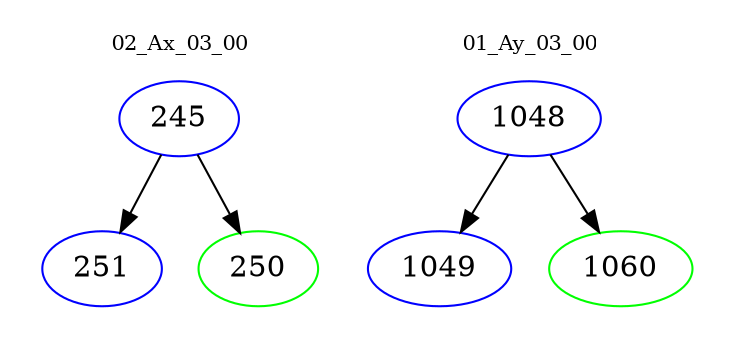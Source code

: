 digraph{
subgraph cluster_0 {
color = white
label = "02_Ax_03_00";
fontsize=10;
T0_245 [label="245", color="blue"]
T0_245 -> T0_251 [color="black"]
T0_251 [label="251", color="blue"]
T0_245 -> T0_250 [color="black"]
T0_250 [label="250", color="green"]
}
subgraph cluster_1 {
color = white
label = "01_Ay_03_00";
fontsize=10;
T1_1048 [label="1048", color="blue"]
T1_1048 -> T1_1049 [color="black"]
T1_1049 [label="1049", color="blue"]
T1_1048 -> T1_1060 [color="black"]
T1_1060 [label="1060", color="green"]
}
}
